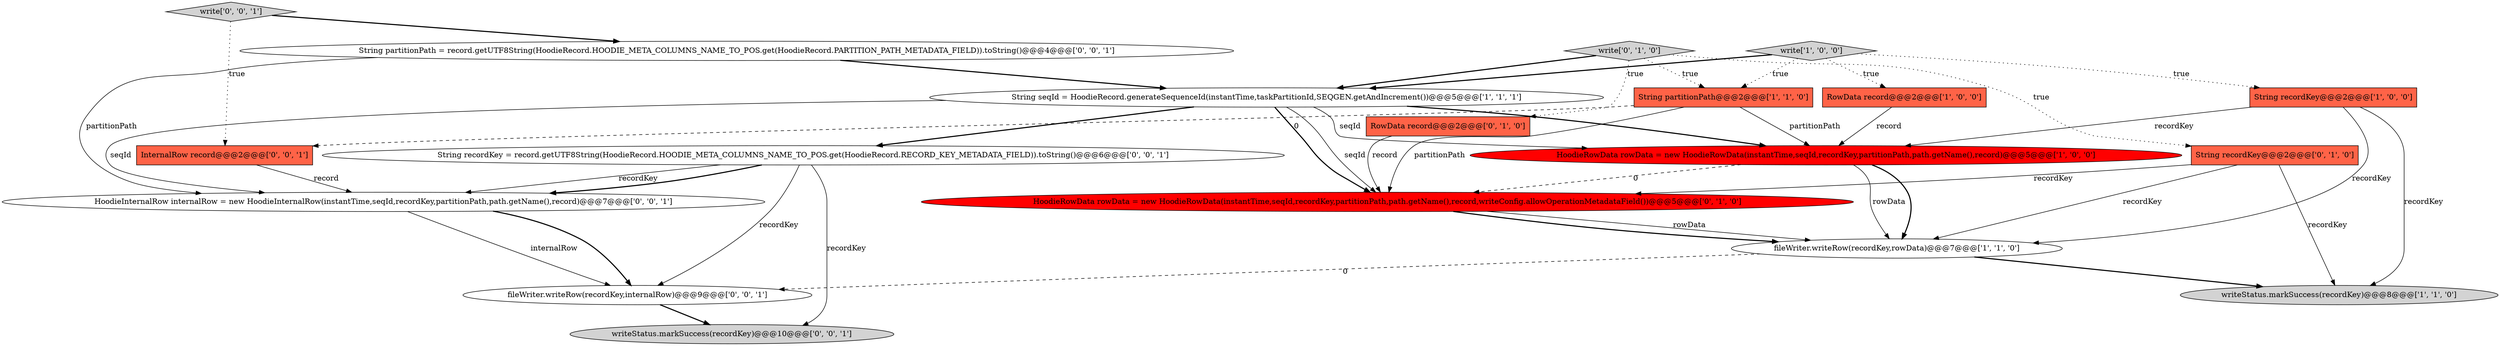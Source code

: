 digraph {
3 [style = filled, label = "HoodieRowData rowData = new HoodieRowData(instantTime,seqId,recordKey,partitionPath,path.getName(),record)@@@5@@@['1', '0', '0']", fillcolor = red, shape = ellipse image = "AAA1AAABBB1BBB"];
0 [style = filled, label = "writeStatus.markSuccess(recordKey)@@@8@@@['1', '1', '0']", fillcolor = lightgray, shape = ellipse image = "AAA0AAABBB1BBB"];
4 [style = filled, label = "fileWriter.writeRow(recordKey,rowData)@@@7@@@['1', '1', '0']", fillcolor = white, shape = ellipse image = "AAA0AAABBB1BBB"];
18 [style = filled, label = "write['0', '0', '1']", fillcolor = lightgray, shape = diamond image = "AAA0AAABBB3BBB"];
12 [style = filled, label = "String partitionPath = record.getUTF8String(HoodieRecord.HOODIE_META_COLUMNS_NAME_TO_POS.get(HoodieRecord.PARTITION_PATH_METADATA_FIELD)).toString()@@@4@@@['0', '0', '1']", fillcolor = white, shape = ellipse image = "AAA0AAABBB3BBB"];
15 [style = filled, label = "fileWriter.writeRow(recordKey,internalRow)@@@9@@@['0', '0', '1']", fillcolor = white, shape = ellipse image = "AAA0AAABBB3BBB"];
6 [style = filled, label = "String seqId = HoodieRecord.generateSequenceId(instantTime,taskPartitionId,SEQGEN.getAndIncrement())@@@5@@@['1', '1', '1']", fillcolor = white, shape = ellipse image = "AAA0AAABBB1BBB"];
1 [style = filled, label = "write['1', '0', '0']", fillcolor = lightgray, shape = diamond image = "AAA0AAABBB1BBB"];
11 [style = filled, label = "write['0', '1', '0']", fillcolor = lightgray, shape = diamond image = "AAA0AAABBB2BBB"];
13 [style = filled, label = "HoodieInternalRow internalRow = new HoodieInternalRow(instantTime,seqId,recordKey,partitionPath,path.getName(),record)@@@7@@@['0', '0', '1']", fillcolor = white, shape = ellipse image = "AAA0AAABBB3BBB"];
16 [style = filled, label = "writeStatus.markSuccess(recordKey)@@@10@@@['0', '0', '1']", fillcolor = lightgray, shape = ellipse image = "AAA0AAABBB3BBB"];
14 [style = filled, label = "InternalRow record@@@2@@@['0', '0', '1']", fillcolor = tomato, shape = box image = "AAA0AAABBB3BBB"];
2 [style = filled, label = "String recordKey@@@2@@@['1', '0', '0']", fillcolor = tomato, shape = box image = "AAA0AAABBB1BBB"];
7 [style = filled, label = "String partitionPath@@@2@@@['1', '1', '0']", fillcolor = tomato, shape = box image = "AAA0AAABBB1BBB"];
17 [style = filled, label = "String recordKey = record.getUTF8String(HoodieRecord.HOODIE_META_COLUMNS_NAME_TO_POS.get(HoodieRecord.RECORD_KEY_METADATA_FIELD)).toString()@@@6@@@['0', '0', '1']", fillcolor = white, shape = ellipse image = "AAA0AAABBB3BBB"];
9 [style = filled, label = "RowData record@@@2@@@['0', '1', '0']", fillcolor = tomato, shape = box image = "AAA0AAABBB2BBB"];
5 [style = filled, label = "RowData record@@@2@@@['1', '0', '0']", fillcolor = tomato, shape = box image = "AAA0AAABBB1BBB"];
8 [style = filled, label = "String recordKey@@@2@@@['0', '1', '0']", fillcolor = tomato, shape = box image = "AAA0AAABBB2BBB"];
10 [style = filled, label = "HoodieRowData rowData = new HoodieRowData(instantTime,seqId,recordKey,partitionPath,path.getName(),record,writeConfig.allowOperationMetadataField())@@@5@@@['0', '1', '0']", fillcolor = red, shape = ellipse image = "AAA1AAABBB2BBB"];
6->17 [style = bold, label=""];
11->7 [style = dotted, label="true"];
6->3 [style = bold, label=""];
17->15 [style = solid, label="recordKey"];
7->3 [style = solid, label="partitionPath"];
12->13 [style = solid, label="partitionPath"];
13->15 [style = solid, label="internalRow"];
8->10 [style = solid, label="recordKey"];
6->13 [style = solid, label="seqId"];
6->10 [style = solid, label="seqId"];
7->14 [style = dashed, label="0"];
11->6 [style = bold, label=""];
18->12 [style = bold, label=""];
11->9 [style = dotted, label="true"];
2->4 [style = solid, label="recordKey"];
15->16 [style = bold, label=""];
12->6 [style = bold, label=""];
5->3 [style = solid, label="record"];
3->4 [style = bold, label=""];
18->14 [style = dotted, label="true"];
8->4 [style = solid, label="recordKey"];
17->13 [style = solid, label="recordKey"];
7->10 [style = solid, label="partitionPath"];
4->0 [style = bold, label=""];
1->7 [style = dotted, label="true"];
17->16 [style = solid, label="recordKey"];
1->6 [style = bold, label=""];
14->13 [style = solid, label="record"];
2->3 [style = solid, label="recordKey"];
8->0 [style = solid, label="recordKey"];
4->15 [style = dashed, label="0"];
6->10 [style = bold, label=""];
9->10 [style = solid, label="record"];
10->4 [style = bold, label=""];
11->8 [style = dotted, label="true"];
17->13 [style = bold, label=""];
3->10 [style = dashed, label="0"];
6->3 [style = solid, label="seqId"];
13->15 [style = bold, label=""];
10->4 [style = solid, label="rowData"];
2->0 [style = solid, label="recordKey"];
1->2 [style = dotted, label="true"];
1->5 [style = dotted, label="true"];
3->4 [style = solid, label="rowData"];
}
